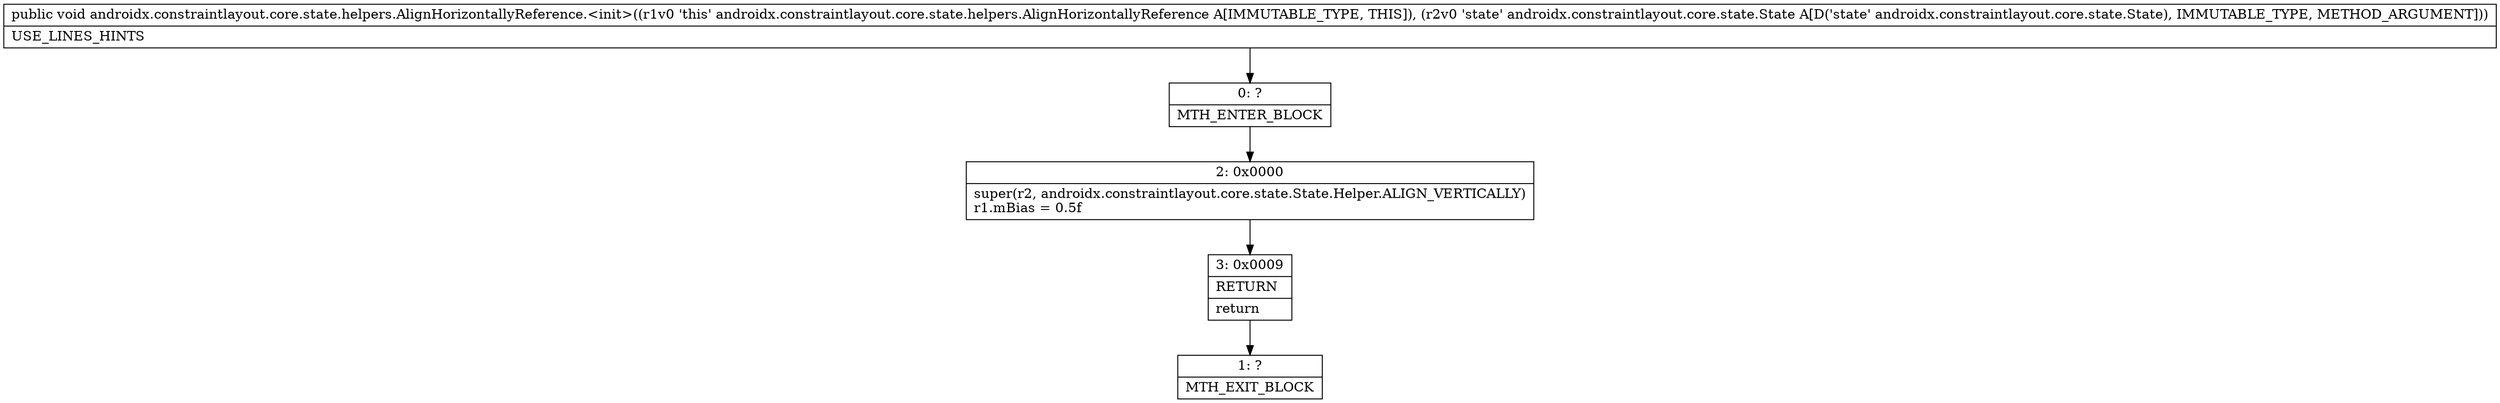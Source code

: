 digraph "CFG forandroidx.constraintlayout.core.state.helpers.AlignHorizontallyReference.\<init\>(Landroidx\/constraintlayout\/core\/state\/State;)V" {
Node_0 [shape=record,label="{0\:\ ?|MTH_ENTER_BLOCK\l}"];
Node_2 [shape=record,label="{2\:\ 0x0000|super(r2, androidx.constraintlayout.core.state.State.Helper.ALIGN_VERTICALLY)\lr1.mBias = 0.5f\l}"];
Node_3 [shape=record,label="{3\:\ 0x0009|RETURN\l|return\l}"];
Node_1 [shape=record,label="{1\:\ ?|MTH_EXIT_BLOCK\l}"];
MethodNode[shape=record,label="{public void androidx.constraintlayout.core.state.helpers.AlignHorizontallyReference.\<init\>((r1v0 'this' androidx.constraintlayout.core.state.helpers.AlignHorizontallyReference A[IMMUTABLE_TYPE, THIS]), (r2v0 'state' androidx.constraintlayout.core.state.State A[D('state' androidx.constraintlayout.core.state.State), IMMUTABLE_TYPE, METHOD_ARGUMENT]))  | USE_LINES_HINTS\l}"];
MethodNode -> Node_0;Node_0 -> Node_2;
Node_2 -> Node_3;
Node_3 -> Node_1;
}

